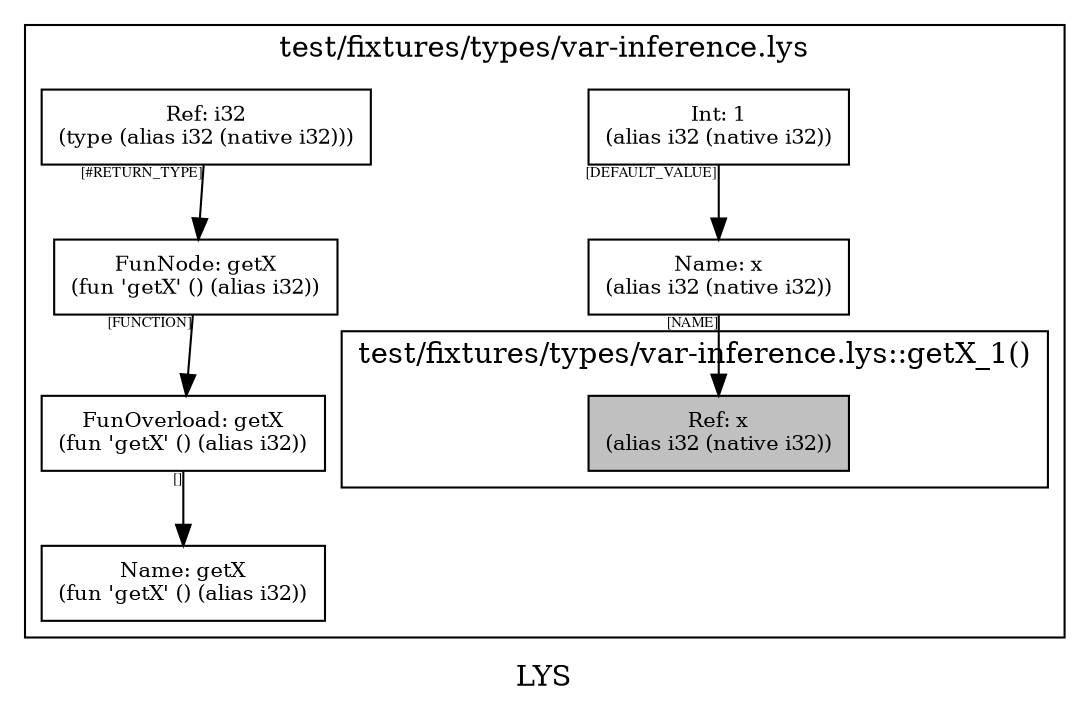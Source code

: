 digraph LYS {
  node [shape=box,fontsize=10];
  subgraph "cluster_test/fixtures/types/var-inference.lys" {
    1 [label="Name: x\n(alias i32 (native i32))", fillcolor=grey];
    2 [label="Int: 1\n(alias i32 (native i32))", fillcolor=grey];
    3 [label="FunOverload: getX\n(fun 'getX' () (alias i32))", fillcolor=grey];
    4 [label="FunNode: getX\n(fun 'getX' () (alias i32))", fillcolor=grey];
    5 [label="Ref: i32\n(type (alias i32 (native i32)))", fillcolor=grey];
    6 [label="Name: getX\n(fun 'getX' () (alias i32))", fillcolor=grey];
    subgraph "cluster_test/fixtures/types/var-inference.lys_0" { rankdir=TB;
      node [style=filled, fillcolor=grey];
      7 [label="Ref: x\n(alias i32 (native i32))", fillcolor=grey];
      label="test/fixtures/types/var-inference.lys::getX_1()";
    }
    label="test/fixtures/types/var-inference.lys";
  }
  1 -> 7[taillabel="[NAME]" fontsize=7 fontname="times" color="black" ];
  2 -> 1[taillabel="[DEFAULT_VALUE]" fontsize=7 fontname="times" color="black" ];
  3 -> 6[taillabel="[]" fontsize=7 fontname="times" color="black" ];
  4 -> 3[taillabel="[FUNCTION]" fontsize=7 fontname="times" color="black" ];
  5 -> 4[taillabel="[#RETURN_TYPE]" fontsize=7 fontname="times" color="black" ];
  label="LYS";
}
